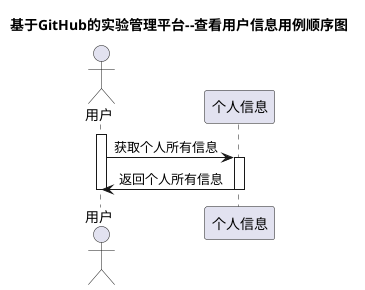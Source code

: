 @startuml
title:基于GitHub的实验管理平台--查看用户信息用例顺序图
actor 用户
participant 个人信息
activate 用户
    用户->个人信息:获取个人所有信息
    activate 个人信息
        个人信息->用户:返回个人所有信息
    deactivate 个人信息
deactivate 用户
@enduml
